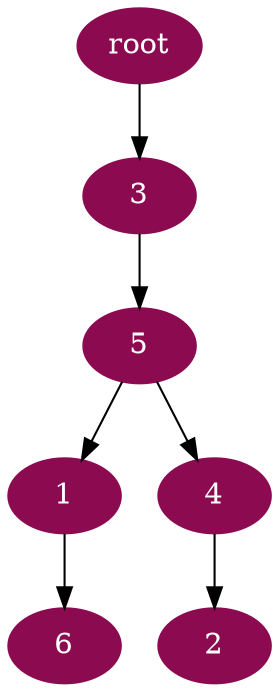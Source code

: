 digraph G {
node [color=deeppink4, style=filled, fontcolor=white];
5 -> 1;
4 -> 2;
"root" -> 3;
5 -> 4;
3 -> 5;
1 -> 6;
}

